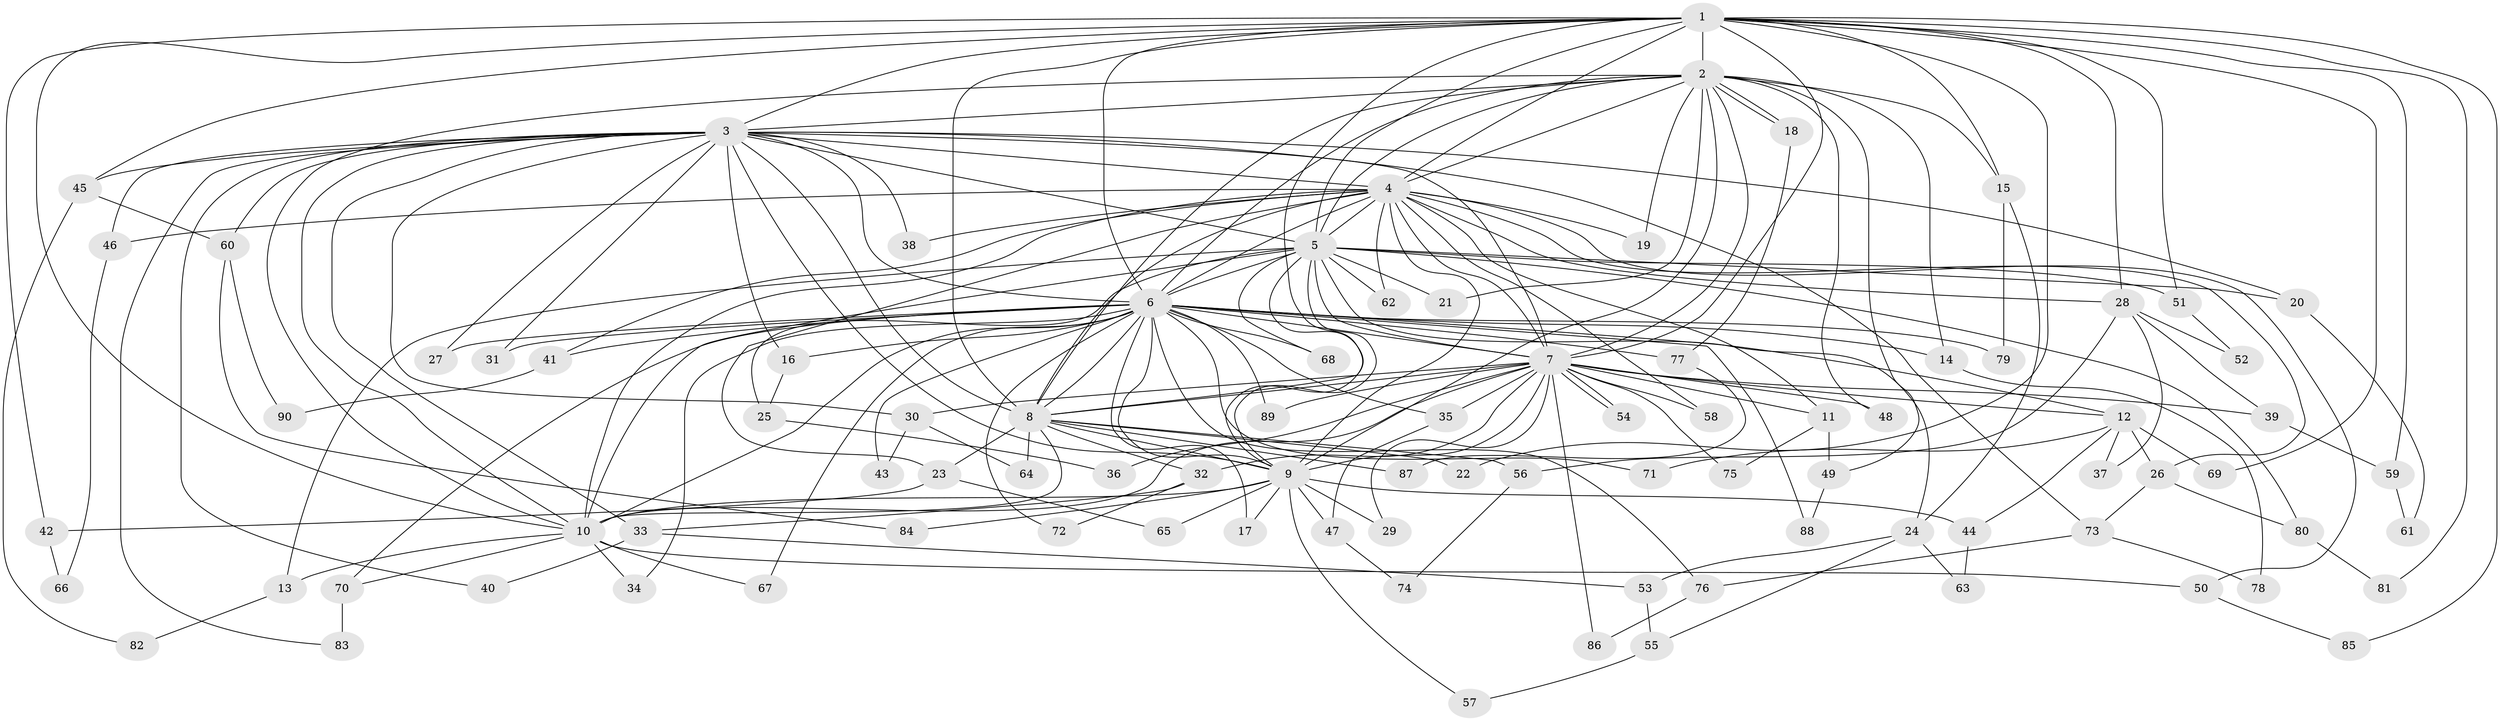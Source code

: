 // coarse degree distribution, {18: 0.044444444444444446, 26: 0.022222222222222223, 14: 0.022222222222222223, 2: 0.5111111111111111, 1: 0.06666666666666667, 3: 0.2, 5: 0.06666666666666667, 4: 0.044444444444444446, 11: 0.022222222222222223}
// Generated by graph-tools (version 1.1) at 2025/49/03/04/25 21:49:30]
// undirected, 90 vertices, 205 edges
graph export_dot {
graph [start="1"]
  node [color=gray90,style=filled];
  1;
  2;
  3;
  4;
  5;
  6;
  7;
  8;
  9;
  10;
  11;
  12;
  13;
  14;
  15;
  16;
  17;
  18;
  19;
  20;
  21;
  22;
  23;
  24;
  25;
  26;
  27;
  28;
  29;
  30;
  31;
  32;
  33;
  34;
  35;
  36;
  37;
  38;
  39;
  40;
  41;
  42;
  43;
  44;
  45;
  46;
  47;
  48;
  49;
  50;
  51;
  52;
  53;
  54;
  55;
  56;
  57;
  58;
  59;
  60;
  61;
  62;
  63;
  64;
  65;
  66;
  67;
  68;
  69;
  70;
  71;
  72;
  73;
  74;
  75;
  76;
  77;
  78;
  79;
  80;
  81;
  82;
  83;
  84;
  85;
  86;
  87;
  88;
  89;
  90;
  1 -- 2;
  1 -- 3;
  1 -- 4;
  1 -- 5;
  1 -- 6;
  1 -- 7;
  1 -- 8;
  1 -- 9;
  1 -- 10;
  1 -- 15;
  1 -- 22;
  1 -- 28;
  1 -- 42;
  1 -- 45;
  1 -- 51;
  1 -- 59;
  1 -- 69;
  1 -- 81;
  1 -- 85;
  2 -- 3;
  2 -- 4;
  2 -- 5;
  2 -- 6;
  2 -- 7;
  2 -- 8;
  2 -- 9;
  2 -- 10;
  2 -- 14;
  2 -- 15;
  2 -- 18;
  2 -- 18;
  2 -- 19;
  2 -- 21;
  2 -- 48;
  2 -- 49;
  3 -- 4;
  3 -- 5;
  3 -- 6;
  3 -- 7;
  3 -- 8;
  3 -- 9;
  3 -- 10;
  3 -- 16;
  3 -- 20;
  3 -- 27;
  3 -- 30;
  3 -- 31;
  3 -- 33;
  3 -- 38;
  3 -- 40;
  3 -- 45;
  3 -- 46;
  3 -- 60;
  3 -- 73;
  3 -- 83;
  4 -- 5;
  4 -- 6;
  4 -- 7;
  4 -- 8;
  4 -- 9;
  4 -- 10;
  4 -- 11;
  4 -- 19;
  4 -- 23;
  4 -- 26;
  4 -- 28;
  4 -- 38;
  4 -- 41;
  4 -- 46;
  4 -- 50;
  4 -- 58;
  4 -- 62;
  5 -- 6;
  5 -- 7;
  5 -- 8;
  5 -- 9;
  5 -- 10;
  5 -- 13;
  5 -- 20;
  5 -- 21;
  5 -- 24;
  5 -- 25;
  5 -- 51;
  5 -- 62;
  5 -- 68;
  5 -- 80;
  6 -- 7;
  6 -- 8;
  6 -- 9;
  6 -- 10;
  6 -- 12;
  6 -- 14;
  6 -- 16;
  6 -- 17;
  6 -- 27;
  6 -- 31;
  6 -- 34;
  6 -- 35;
  6 -- 41;
  6 -- 43;
  6 -- 67;
  6 -- 68;
  6 -- 70;
  6 -- 71;
  6 -- 72;
  6 -- 76;
  6 -- 77;
  6 -- 79;
  6 -- 88;
  6 -- 89;
  7 -- 8;
  7 -- 9;
  7 -- 10;
  7 -- 11;
  7 -- 12;
  7 -- 29;
  7 -- 30;
  7 -- 32;
  7 -- 35;
  7 -- 36;
  7 -- 39;
  7 -- 48;
  7 -- 54;
  7 -- 54;
  7 -- 58;
  7 -- 75;
  7 -- 86;
  7 -- 89;
  8 -- 9;
  8 -- 10;
  8 -- 22;
  8 -- 23;
  8 -- 32;
  8 -- 56;
  8 -- 64;
  8 -- 87;
  9 -- 10;
  9 -- 17;
  9 -- 29;
  9 -- 44;
  9 -- 47;
  9 -- 57;
  9 -- 65;
  9 -- 84;
  10 -- 13;
  10 -- 34;
  10 -- 50;
  10 -- 67;
  10 -- 70;
  11 -- 49;
  11 -- 75;
  12 -- 26;
  12 -- 37;
  12 -- 44;
  12 -- 69;
  12 -- 71;
  13 -- 82;
  14 -- 78;
  15 -- 24;
  15 -- 79;
  16 -- 25;
  18 -- 77;
  20 -- 61;
  23 -- 42;
  23 -- 65;
  24 -- 53;
  24 -- 55;
  24 -- 63;
  25 -- 36;
  26 -- 73;
  26 -- 80;
  28 -- 37;
  28 -- 39;
  28 -- 52;
  28 -- 56;
  30 -- 43;
  30 -- 64;
  32 -- 33;
  32 -- 72;
  33 -- 40;
  33 -- 53;
  35 -- 47;
  39 -- 59;
  41 -- 90;
  42 -- 66;
  44 -- 63;
  45 -- 60;
  45 -- 82;
  46 -- 66;
  47 -- 74;
  49 -- 88;
  50 -- 85;
  51 -- 52;
  53 -- 55;
  55 -- 57;
  56 -- 74;
  59 -- 61;
  60 -- 84;
  60 -- 90;
  70 -- 83;
  73 -- 76;
  73 -- 78;
  76 -- 86;
  77 -- 87;
  80 -- 81;
}
